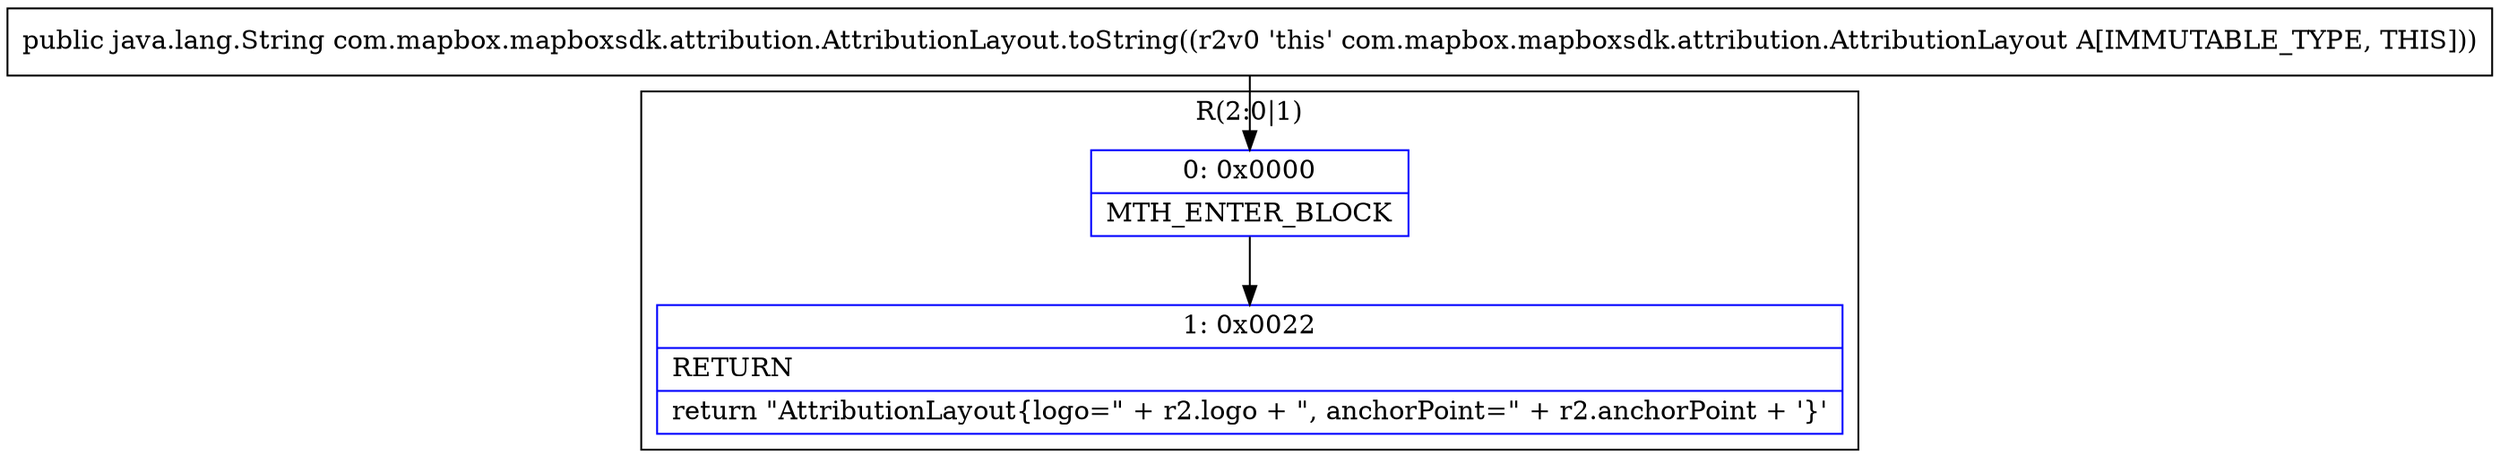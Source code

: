digraph "CFG forcom.mapbox.mapboxsdk.attribution.AttributionLayout.toString()Ljava\/lang\/String;" {
subgraph cluster_Region_1427090183 {
label = "R(2:0|1)";
node [shape=record,color=blue];
Node_0 [shape=record,label="{0\:\ 0x0000|MTH_ENTER_BLOCK\l}"];
Node_1 [shape=record,label="{1\:\ 0x0022|RETURN\l|return \"AttributionLayout\{logo=\" + r2.logo + \", anchorPoint=\" + r2.anchorPoint + '\}'\l}"];
}
MethodNode[shape=record,label="{public java.lang.String com.mapbox.mapboxsdk.attribution.AttributionLayout.toString((r2v0 'this' com.mapbox.mapboxsdk.attribution.AttributionLayout A[IMMUTABLE_TYPE, THIS])) }"];
MethodNode -> Node_0;
Node_0 -> Node_1;
}


